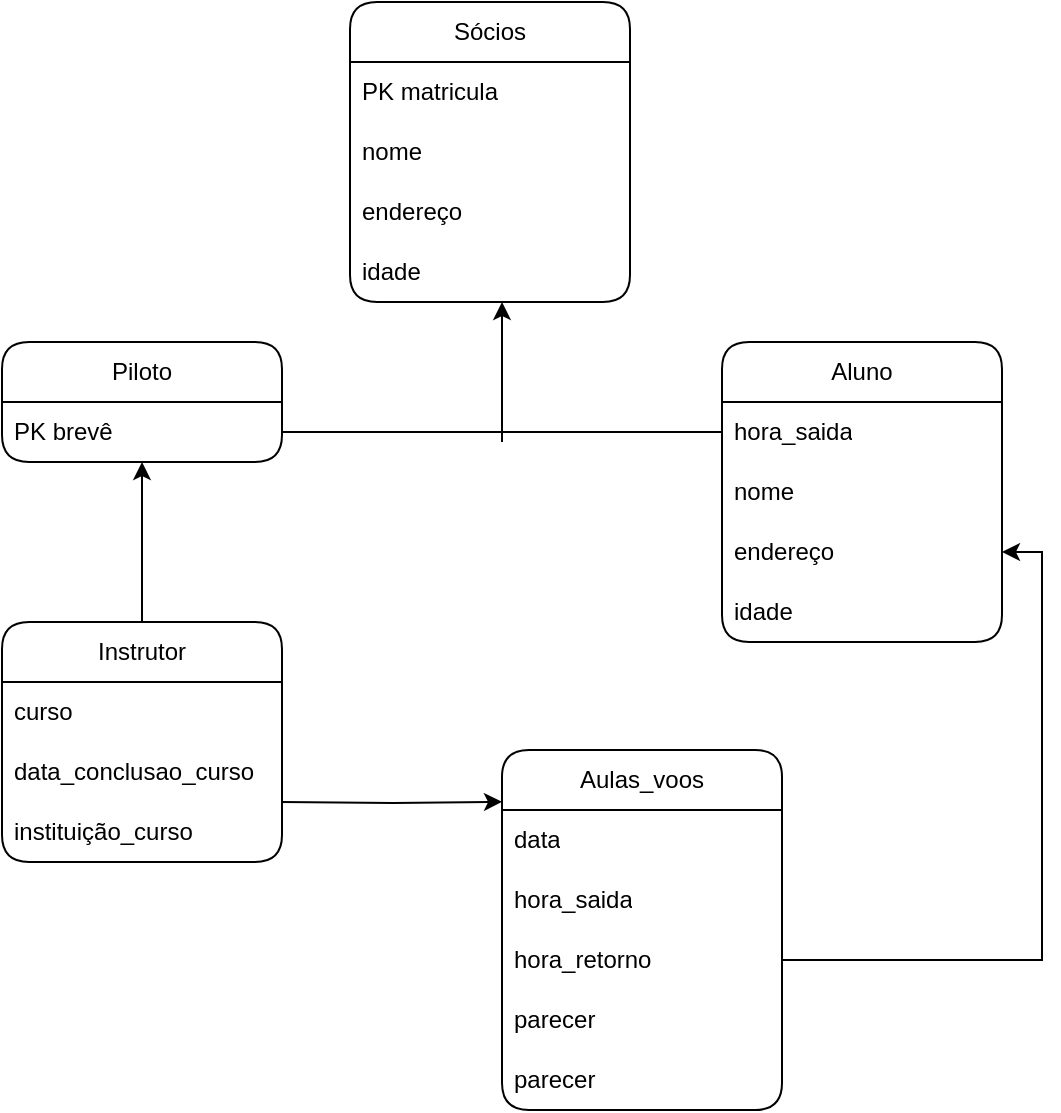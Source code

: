 <mxfile version="24.0.5" type="github">
  <diagram name="Página-1" id="a-ptwi4x4-kbvgehzqt7">
    <mxGraphModel dx="201" dy="332" grid="1" gridSize="10" guides="1" tooltips="1" connect="1" arrows="1" fold="1" page="1" pageScale="1" pageWidth="827" pageHeight="1169" math="0" shadow="0">
      <root>
        <mxCell id="0" />
        <mxCell id="1" parent="0" />
        <mxCell id="WuQa_8fTPGaj1nPKertQ-6" value="Sócios" style="swimlane;fontStyle=0;childLayout=stackLayout;horizontal=1;startSize=30;horizontalStack=0;resizeParent=1;resizeParentMax=0;resizeLast=0;collapsible=1;marginBottom=0;whiteSpace=wrap;html=1;rounded=1;" vertex="1" parent="1">
          <mxGeometry x="244" y="120" width="140" height="150" as="geometry" />
        </mxCell>
        <mxCell id="WuQa_8fTPGaj1nPKertQ-7" value="PK matricula" style="text;strokeColor=none;fillColor=none;align=left;verticalAlign=middle;spacingLeft=4;spacingRight=4;overflow=hidden;points=[[0,0.5],[1,0.5]];portConstraint=eastwest;rotatable=0;whiteSpace=wrap;html=1;" vertex="1" parent="WuQa_8fTPGaj1nPKertQ-6">
          <mxGeometry y="30" width="140" height="30" as="geometry" />
        </mxCell>
        <mxCell id="WuQa_8fTPGaj1nPKertQ-8" value="nome" style="text;strokeColor=none;fillColor=none;align=left;verticalAlign=middle;spacingLeft=4;spacingRight=4;overflow=hidden;points=[[0,0.5],[1,0.5]];portConstraint=eastwest;rotatable=0;whiteSpace=wrap;html=1;" vertex="1" parent="WuQa_8fTPGaj1nPKertQ-6">
          <mxGeometry y="60" width="140" height="30" as="geometry" />
        </mxCell>
        <mxCell id="WuQa_8fTPGaj1nPKertQ-10" value="endereço" style="text;strokeColor=none;fillColor=none;align=left;verticalAlign=middle;spacingLeft=4;spacingRight=4;overflow=hidden;points=[[0,0.5],[1,0.5]];portConstraint=eastwest;rotatable=0;whiteSpace=wrap;html=1;" vertex="1" parent="WuQa_8fTPGaj1nPKertQ-6">
          <mxGeometry y="90" width="140" height="30" as="geometry" />
        </mxCell>
        <mxCell id="WuQa_8fTPGaj1nPKertQ-9" value="idade" style="text;strokeColor=none;fillColor=none;align=left;verticalAlign=middle;spacingLeft=4;spacingRight=4;overflow=hidden;points=[[0,0.5],[1,0.5]];portConstraint=eastwest;rotatable=0;whiteSpace=wrap;html=1;" vertex="1" parent="WuQa_8fTPGaj1nPKertQ-6">
          <mxGeometry y="120" width="140" height="30" as="geometry" />
        </mxCell>
        <mxCell id="WuQa_8fTPGaj1nPKertQ-11" value="Piloto" style="swimlane;fontStyle=0;childLayout=stackLayout;horizontal=1;startSize=30;horizontalStack=0;resizeParent=1;resizeParentMax=0;resizeLast=0;collapsible=1;marginBottom=0;whiteSpace=wrap;html=1;rounded=1;" vertex="1" parent="1">
          <mxGeometry x="70" y="290" width="140" height="60" as="geometry" />
        </mxCell>
        <mxCell id="WuQa_8fTPGaj1nPKertQ-12" value="PK brevê" style="text;strokeColor=none;fillColor=none;align=left;verticalAlign=middle;spacingLeft=4;spacingRight=4;overflow=hidden;points=[[0,0.5],[1,0.5]];portConstraint=eastwest;rotatable=0;whiteSpace=wrap;html=1;" vertex="1" parent="WuQa_8fTPGaj1nPKertQ-11">
          <mxGeometry y="30" width="140" height="30" as="geometry" />
        </mxCell>
        <mxCell id="WuQa_8fTPGaj1nPKertQ-52" style="edgeStyle=orthogonalEdgeStyle;rounded=0;orthogonalLoop=1;jettySize=auto;html=1;entryX=0.5;entryY=1;entryDx=0;entryDy=0;entryPerimeter=0;" edge="1" parent="1" source="WuQa_8fTPGaj1nPKertQ-17" target="WuQa_8fTPGaj1nPKertQ-12">
          <mxGeometry relative="1" as="geometry">
            <mxPoint x="140" y="360" as="targetPoint" />
          </mxGeometry>
        </mxCell>
        <mxCell id="WuQa_8fTPGaj1nPKertQ-17" value="Instrutor" style="swimlane;fontStyle=0;childLayout=stackLayout;horizontal=1;startSize=30;horizontalStack=0;resizeParent=1;resizeParentMax=0;resizeLast=0;collapsible=1;marginBottom=0;whiteSpace=wrap;html=1;rounded=1;" vertex="1" parent="1">
          <mxGeometry x="70" y="430" width="140" height="120" as="geometry" />
        </mxCell>
        <mxCell id="WuQa_8fTPGaj1nPKertQ-18" value="curso" style="text;strokeColor=none;fillColor=none;align=left;verticalAlign=middle;spacingLeft=4;spacingRight=4;overflow=hidden;points=[[0,0.5],[1,0.5]];portConstraint=eastwest;rotatable=0;whiteSpace=wrap;html=1;" vertex="1" parent="WuQa_8fTPGaj1nPKertQ-17">
          <mxGeometry y="30" width="140" height="30" as="geometry" />
        </mxCell>
        <mxCell id="WuQa_8fTPGaj1nPKertQ-20" value="data_conclusao_curso" style="text;strokeColor=none;fillColor=none;align=left;verticalAlign=middle;spacingLeft=4;spacingRight=4;overflow=hidden;points=[[0,0.5],[1,0.5]];portConstraint=eastwest;rotatable=0;whiteSpace=wrap;html=1;" vertex="1" parent="WuQa_8fTPGaj1nPKertQ-17">
          <mxGeometry y="60" width="140" height="30" as="geometry" />
        </mxCell>
        <mxCell id="WuQa_8fTPGaj1nPKertQ-19" value="instituição_curso" style="text;strokeColor=none;fillColor=none;align=left;verticalAlign=middle;spacingLeft=4;spacingRight=4;overflow=hidden;points=[[0,0.5],[1,0.5]];portConstraint=eastwest;rotatable=0;whiteSpace=wrap;html=1;" vertex="1" parent="WuQa_8fTPGaj1nPKertQ-17">
          <mxGeometry y="90" width="140" height="30" as="geometry" />
        </mxCell>
        <mxCell id="WuQa_8fTPGaj1nPKertQ-24" value="Aluno" style="swimlane;fontStyle=0;childLayout=stackLayout;horizontal=1;startSize=30;horizontalStack=0;resizeParent=1;resizeParentMax=0;resizeLast=0;collapsible=1;marginBottom=0;whiteSpace=wrap;html=1;rounded=1;" vertex="1" parent="1">
          <mxGeometry x="430" y="290" width="140" height="150" as="geometry" />
        </mxCell>
        <mxCell id="WuQa_8fTPGaj1nPKertQ-25" value="hora_saida" style="text;strokeColor=none;fillColor=none;align=left;verticalAlign=middle;spacingLeft=4;spacingRight=4;overflow=hidden;points=[[0,0.5],[1,0.5]];portConstraint=eastwest;rotatable=0;whiteSpace=wrap;html=1;" vertex="1" parent="WuQa_8fTPGaj1nPKertQ-24">
          <mxGeometry y="30" width="140" height="30" as="geometry" />
        </mxCell>
        <mxCell id="WuQa_8fTPGaj1nPKertQ-26" value="nome" style="text;strokeColor=none;fillColor=none;align=left;verticalAlign=middle;spacingLeft=4;spacingRight=4;overflow=hidden;points=[[0,0.5],[1,0.5]];portConstraint=eastwest;rotatable=0;whiteSpace=wrap;html=1;" vertex="1" parent="WuQa_8fTPGaj1nPKertQ-24">
          <mxGeometry y="60" width="140" height="30" as="geometry" />
        </mxCell>
        <mxCell id="WuQa_8fTPGaj1nPKertQ-27" value="endereço" style="text;strokeColor=none;fillColor=none;align=left;verticalAlign=middle;spacingLeft=4;spacingRight=4;overflow=hidden;points=[[0,0.5],[1,0.5]];portConstraint=eastwest;rotatable=0;whiteSpace=wrap;html=1;" vertex="1" parent="WuQa_8fTPGaj1nPKertQ-24">
          <mxGeometry y="90" width="140" height="30" as="geometry" />
        </mxCell>
        <mxCell id="WuQa_8fTPGaj1nPKertQ-28" value="idade" style="text;strokeColor=none;fillColor=none;align=left;verticalAlign=middle;spacingLeft=4;spacingRight=4;overflow=hidden;points=[[0,0.5],[1,0.5]];portConstraint=eastwest;rotatable=0;whiteSpace=wrap;html=1;" vertex="1" parent="WuQa_8fTPGaj1nPKertQ-24">
          <mxGeometry y="120" width="140" height="30" as="geometry" />
        </mxCell>
        <mxCell id="WuQa_8fTPGaj1nPKertQ-38" value="Aulas_voos" style="swimlane;fontStyle=0;childLayout=stackLayout;horizontal=1;startSize=30;horizontalStack=0;resizeParent=1;resizeParentMax=0;resizeLast=0;collapsible=1;marginBottom=0;whiteSpace=wrap;html=1;rounded=1;" vertex="1" parent="1">
          <mxGeometry x="320" y="494" width="140" height="180" as="geometry" />
        </mxCell>
        <mxCell id="WuQa_8fTPGaj1nPKertQ-39" value="data" style="text;strokeColor=none;fillColor=none;align=left;verticalAlign=middle;spacingLeft=4;spacingRight=4;overflow=hidden;points=[[0,0.5],[1,0.5]];portConstraint=eastwest;rotatable=0;whiteSpace=wrap;html=1;" vertex="1" parent="WuQa_8fTPGaj1nPKertQ-38">
          <mxGeometry y="30" width="140" height="30" as="geometry" />
        </mxCell>
        <mxCell id="WuQa_8fTPGaj1nPKertQ-40" value="hora_saida" style="text;strokeColor=none;fillColor=none;align=left;verticalAlign=middle;spacingLeft=4;spacingRight=4;overflow=hidden;points=[[0,0.5],[1,0.5]];portConstraint=eastwest;rotatable=0;whiteSpace=wrap;html=1;" vertex="1" parent="WuQa_8fTPGaj1nPKertQ-38">
          <mxGeometry y="60" width="140" height="30" as="geometry" />
        </mxCell>
        <mxCell id="WuQa_8fTPGaj1nPKertQ-41" value="hora_retorno" style="text;strokeColor=none;fillColor=none;align=left;verticalAlign=middle;spacingLeft=4;spacingRight=4;overflow=hidden;points=[[0,0.5],[1,0.5]];portConstraint=eastwest;rotatable=0;whiteSpace=wrap;html=1;" vertex="1" parent="WuQa_8fTPGaj1nPKertQ-38">
          <mxGeometry y="90" width="140" height="30" as="geometry" />
        </mxCell>
        <mxCell id="WuQa_8fTPGaj1nPKertQ-42" value="parecer" style="text;strokeColor=none;fillColor=none;align=left;verticalAlign=middle;spacingLeft=4;spacingRight=4;overflow=hidden;points=[[0,0.5],[1,0.5]];portConstraint=eastwest;rotatable=0;whiteSpace=wrap;html=1;" vertex="1" parent="WuQa_8fTPGaj1nPKertQ-38">
          <mxGeometry y="120" width="140" height="30" as="geometry" />
        </mxCell>
        <mxCell id="WuQa_8fTPGaj1nPKertQ-44" value="parecer" style="text;strokeColor=none;fillColor=none;align=left;verticalAlign=middle;spacingLeft=4;spacingRight=4;overflow=hidden;points=[[0,0.5],[1,0.5]];portConstraint=eastwest;rotatable=0;whiteSpace=wrap;html=1;" vertex="1" parent="WuQa_8fTPGaj1nPKertQ-38">
          <mxGeometry y="150" width="140" height="30" as="geometry" />
        </mxCell>
        <mxCell id="WuQa_8fTPGaj1nPKertQ-53" style="edgeStyle=orthogonalEdgeStyle;rounded=0;orthogonalLoop=1;jettySize=auto;html=1;exitX=1;exitY=0.5;exitDx=0;exitDy=0;entryX=1;entryY=0.5;entryDx=0;entryDy=0;" edge="1" parent="1" source="WuQa_8fTPGaj1nPKertQ-41" target="WuQa_8fTPGaj1nPKertQ-27">
          <mxGeometry relative="1" as="geometry">
            <mxPoint x="630" y="390" as="targetPoint" />
          </mxGeometry>
        </mxCell>
        <mxCell id="WuQa_8fTPGaj1nPKertQ-54" style="edgeStyle=orthogonalEdgeStyle;rounded=0;orthogonalLoop=1;jettySize=auto;html=1;exitX=1;exitY=0.5;exitDx=0;exitDy=0;entryX=0;entryY=0.144;entryDx=0;entryDy=0;entryPerimeter=0;" edge="1" parent="1" target="WuQa_8fTPGaj1nPKertQ-38">
          <mxGeometry relative="1" as="geometry">
            <mxPoint x="210" y="520" as="sourcePoint" />
            <mxPoint x="300" y="520" as="targetPoint" />
          </mxGeometry>
        </mxCell>
        <mxCell id="WuQa_8fTPGaj1nPKertQ-57" value="" style="endArrow=none;html=1;rounded=0;exitX=1;exitY=0.5;exitDx=0;exitDy=0;entryX=0;entryY=0.5;entryDx=0;entryDy=0;" edge="1" parent="1" source="WuQa_8fTPGaj1nPKertQ-12" target="WuQa_8fTPGaj1nPKertQ-25">
          <mxGeometry width="50" height="50" relative="1" as="geometry">
            <mxPoint x="300" y="280" as="sourcePoint" />
            <mxPoint x="350" y="230" as="targetPoint" />
          </mxGeometry>
        </mxCell>
        <mxCell id="WuQa_8fTPGaj1nPKertQ-60" value="" style="endArrow=classic;html=1;rounded=0;" edge="1" parent="1">
          <mxGeometry width="50" height="50" relative="1" as="geometry">
            <mxPoint x="320" y="340" as="sourcePoint" />
            <mxPoint x="320" y="270" as="targetPoint" />
          </mxGeometry>
        </mxCell>
      </root>
    </mxGraphModel>
  </diagram>
</mxfile>

